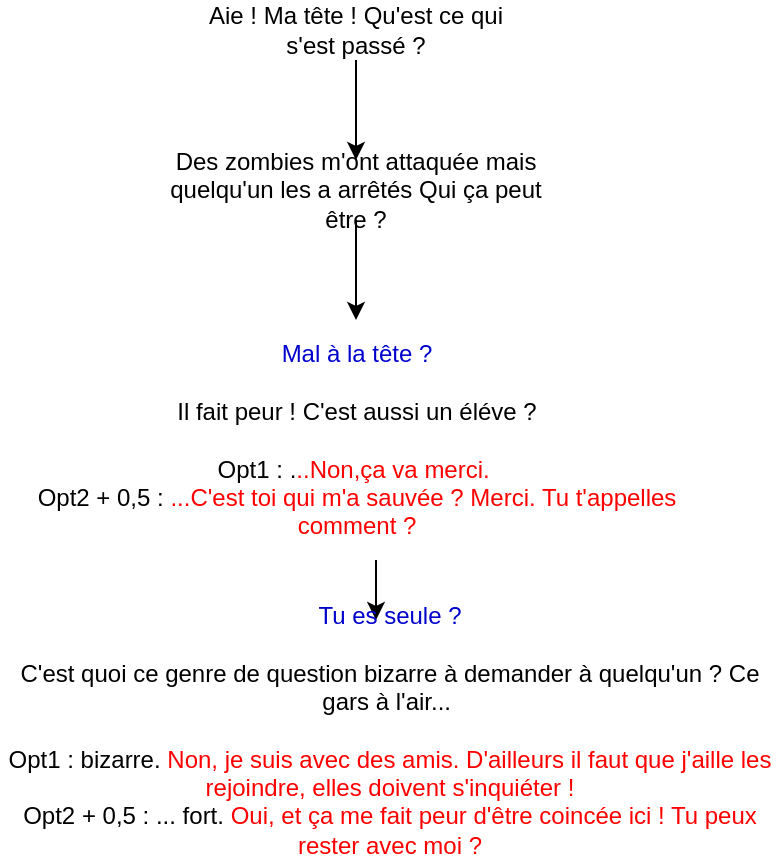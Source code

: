 <mxfile version="20.4.0" type="device"><diagram id="XQdsipTQ1ALNk09RmZbI" name="Page-1"><mxGraphModel dx="1483" dy="781" grid="1" gridSize="10" guides="1" tooltips="1" connect="1" arrows="1" fold="1" page="1" pageScale="1" pageWidth="827" pageHeight="1169" math="0" shadow="0"><root><mxCell id="0"/><mxCell id="1" parent="0"/><mxCell id="6KIWiMLCKV85sjEygBe3-3" value="" style="edgeStyle=orthogonalEdgeStyle;rounded=0;orthogonalLoop=1;jettySize=auto;html=1;" edge="1" parent="1" source="6KIWiMLCKV85sjEygBe3-1" target="6KIWiMLCKV85sjEygBe3-2"><mxGeometry relative="1" as="geometry"/></mxCell><mxCell id="6KIWiMLCKV85sjEygBe3-1" value="Aie ! Ma tête ! Qu'est ce qui s'est passé ?" style="text;html=1;strokeColor=none;fillColor=none;align=center;verticalAlign=middle;whiteSpace=wrap;rounded=0;" vertex="1" parent="1"><mxGeometry x="310" y="80" width="160" height="30" as="geometry"/></mxCell><mxCell id="6KIWiMLCKV85sjEygBe3-5" value="" style="edgeStyle=orthogonalEdgeStyle;rounded=0;orthogonalLoop=1;jettySize=auto;html=1;" edge="1" parent="1" source="6KIWiMLCKV85sjEygBe3-2"><mxGeometry relative="1" as="geometry"><mxPoint x="390" y="240" as="targetPoint"/></mxGeometry></mxCell><mxCell id="6KIWiMLCKV85sjEygBe3-2" value="Des zombies m'ont attaquée mais quelqu'un les a arrêtés Qui ça peut être ?" style="text;html=1;strokeColor=none;fillColor=none;align=center;verticalAlign=middle;whiteSpace=wrap;rounded=0;" vertex="1" parent="1"><mxGeometry x="285" y="160" width="210" height="30" as="geometry"/></mxCell><mxCell id="6KIWiMLCKV85sjEygBe3-7" value="" style="edgeStyle=orthogonalEdgeStyle;rounded=0;orthogonalLoop=1;jettySize=auto;html=1;" edge="1" parent="1"><mxGeometry relative="1" as="geometry"><mxPoint x="400" y="360" as="sourcePoint"/><mxPoint x="400" y="390" as="targetPoint"/></mxGeometry></mxCell><mxCell id="6KIWiMLCKV85sjEygBe3-4" value="&lt;font color=&quot;#0000cc&quot;&gt;Mal à la tête ?&lt;/font&gt;&lt;br&gt;&lt;br&gt;Il fait peur ! C'est aussi un éléve ?&lt;br&gt;&lt;br&gt;Opt1 : .&lt;font color=&quot;#ff0000&quot;&gt;..Non,ça va merci.&amp;nbsp;&lt;/font&gt;&lt;br&gt;Opt2 + 0,5 : &lt;font color=&quot;#ff0000&quot;&gt;...C'est toi qui m'a sauvée ? Merci. Tu t'appelles comment ?&lt;/font&gt;" style="text;html=1;strokeColor=none;fillColor=none;align=center;verticalAlign=middle;whiteSpace=wrap;rounded=0;" vertex="1" parent="1"><mxGeometry x="212.5" y="290" width="355" height="20" as="geometry"/></mxCell><mxCell id="6KIWiMLCKV85sjEygBe3-8" value="&lt;font color=&quot;#0000cc&quot;&gt;Tu es seule ?&lt;/font&gt;&lt;br&gt;&lt;br&gt;C'est quoi ce genre de question bizarre à demander à quelqu'un ? Ce gars à l'air...&amp;nbsp;&lt;br&gt;&lt;br&gt;Opt1 : bizarre. &lt;font color=&quot;#ff0000&quot;&gt;Non, je suis avec des amis. D'ailleurs il faut que j'aille les rejoindre, elles doivent s'inquiéter !&lt;/font&gt;&lt;br&gt;Opt2 + 0,5 : ... fort. &lt;font color=&quot;#ff0000&quot;&gt;Oui, et ça me fait peur d'être coincée ici ! Tu peux rester avec moi ?&lt;/font&gt;" style="text;html=1;strokeColor=none;fillColor=none;align=center;verticalAlign=middle;whiteSpace=wrap;rounded=0;" vertex="1" parent="1"><mxGeometry x="212.5" y="430" width="387.5" height="30" as="geometry"/></mxCell></root></mxGraphModel></diagram></mxfile>